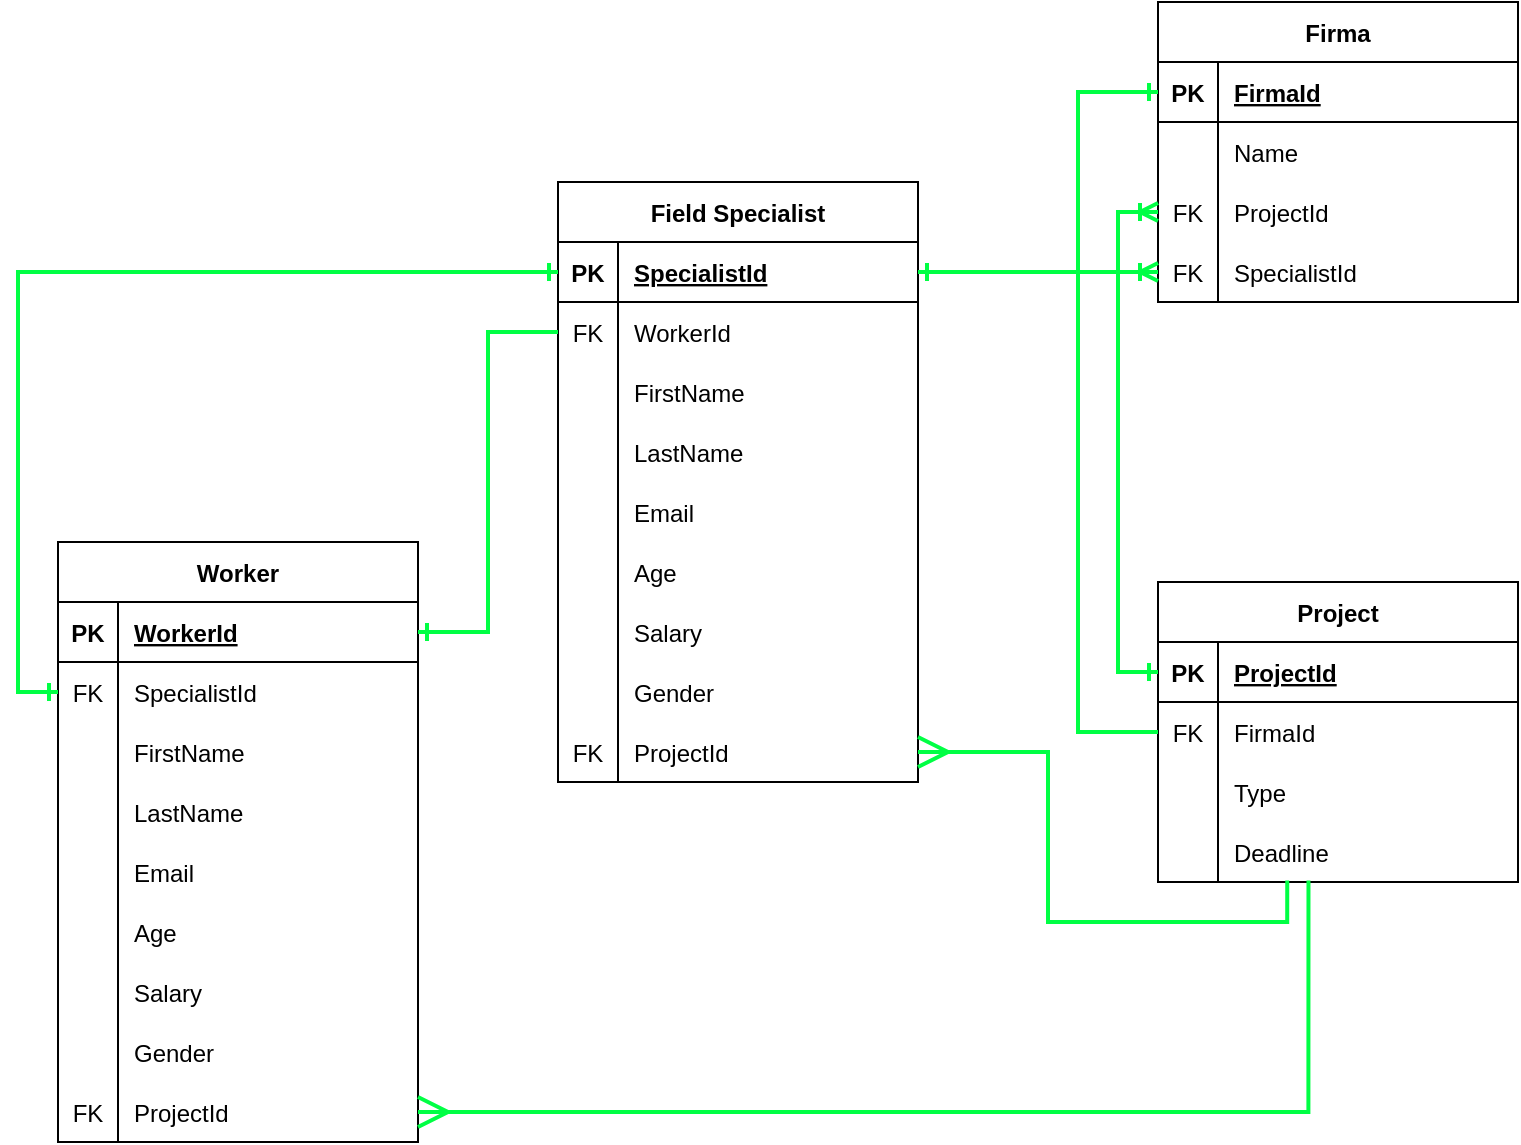 <mxfile version="20.8.5" type="device"><diagram id="kgpKYQtTHZ0yAKxKKP6v" name="Page-1"><mxGraphModel dx="1556" dy="2029" grid="1" gridSize="10" guides="1" tooltips="1" connect="1" arrows="1" fold="1" page="1" pageScale="1" pageWidth="850" pageHeight="1100" math="0" shadow="0"><root><mxCell id="0"/><mxCell id="1" parent="0"/><mxCell id="VW0OChvehP3xqlATkkfb-3" value="Project" style="shape=table;startSize=30;container=1;collapsible=1;childLayout=tableLayout;fixedRows=1;rowLines=0;fontStyle=1;align=center;resizeLast=1;" vertex="1" parent="1"><mxGeometry x="350" y="150" width="180" height="150" as="geometry"/></mxCell><mxCell id="VW0OChvehP3xqlATkkfb-4" value="" style="shape=tableRow;horizontal=0;startSize=0;swimlaneHead=0;swimlaneBody=0;fillColor=none;collapsible=0;dropTarget=0;points=[[0,0.5],[1,0.5]];portConstraint=eastwest;top=0;left=0;right=0;bottom=1;" vertex="1" parent="VW0OChvehP3xqlATkkfb-3"><mxGeometry y="30" width="180" height="30" as="geometry"/></mxCell><mxCell id="VW0OChvehP3xqlATkkfb-5" value="PK" style="shape=partialRectangle;connectable=0;fillColor=none;top=0;left=0;bottom=0;right=0;fontStyle=1;overflow=hidden;" vertex="1" parent="VW0OChvehP3xqlATkkfb-4"><mxGeometry width="30" height="30" as="geometry"><mxRectangle width="30" height="30" as="alternateBounds"/></mxGeometry></mxCell><mxCell id="VW0OChvehP3xqlATkkfb-6" value="ProjectId" style="shape=partialRectangle;connectable=0;fillColor=none;top=0;left=0;bottom=0;right=0;align=left;spacingLeft=6;fontStyle=5;overflow=hidden;" vertex="1" parent="VW0OChvehP3xqlATkkfb-4"><mxGeometry x="30" width="150" height="30" as="geometry"><mxRectangle width="150" height="30" as="alternateBounds"/></mxGeometry></mxCell><mxCell id="VW0OChvehP3xqlATkkfb-7" value="" style="shape=tableRow;horizontal=0;startSize=0;swimlaneHead=0;swimlaneBody=0;fillColor=none;collapsible=0;dropTarget=0;points=[[0,0.5],[1,0.5]];portConstraint=eastwest;top=0;left=0;right=0;bottom=0;" vertex="1" parent="VW0OChvehP3xqlATkkfb-3"><mxGeometry y="60" width="180" height="30" as="geometry"/></mxCell><mxCell id="VW0OChvehP3xqlATkkfb-8" value="FK" style="shape=partialRectangle;connectable=0;fillColor=none;top=0;left=0;bottom=0;right=0;editable=1;overflow=hidden;" vertex="1" parent="VW0OChvehP3xqlATkkfb-7"><mxGeometry width="30" height="30" as="geometry"><mxRectangle width="30" height="30" as="alternateBounds"/></mxGeometry></mxCell><mxCell id="VW0OChvehP3xqlATkkfb-9" value="FirmaId" style="shape=partialRectangle;connectable=0;fillColor=none;top=0;left=0;bottom=0;right=0;align=left;spacingLeft=6;overflow=hidden;" vertex="1" parent="VW0OChvehP3xqlATkkfb-7"><mxGeometry x="30" width="150" height="30" as="geometry"><mxRectangle width="150" height="30" as="alternateBounds"/></mxGeometry></mxCell><mxCell id="VW0OChvehP3xqlATkkfb-10" value="" style="shape=tableRow;horizontal=0;startSize=0;swimlaneHead=0;swimlaneBody=0;fillColor=none;collapsible=0;dropTarget=0;points=[[0,0.5],[1,0.5]];portConstraint=eastwest;top=0;left=0;right=0;bottom=0;" vertex="1" parent="VW0OChvehP3xqlATkkfb-3"><mxGeometry y="90" width="180" height="30" as="geometry"/></mxCell><mxCell id="VW0OChvehP3xqlATkkfb-11" value="" style="shape=partialRectangle;connectable=0;fillColor=none;top=0;left=0;bottom=0;right=0;editable=1;overflow=hidden;" vertex="1" parent="VW0OChvehP3xqlATkkfb-10"><mxGeometry width="30" height="30" as="geometry"><mxRectangle width="30" height="30" as="alternateBounds"/></mxGeometry></mxCell><mxCell id="VW0OChvehP3xqlATkkfb-12" value="Type" style="shape=partialRectangle;connectable=0;fillColor=none;top=0;left=0;bottom=0;right=0;align=left;spacingLeft=6;overflow=hidden;" vertex="1" parent="VW0OChvehP3xqlATkkfb-10"><mxGeometry x="30" width="150" height="30" as="geometry"><mxRectangle width="150" height="30" as="alternateBounds"/></mxGeometry></mxCell><mxCell id="VW0OChvehP3xqlATkkfb-13" value="" style="shape=tableRow;horizontal=0;startSize=0;swimlaneHead=0;swimlaneBody=0;fillColor=none;collapsible=0;dropTarget=0;points=[[0,0.5],[1,0.5]];portConstraint=eastwest;top=0;left=0;right=0;bottom=0;" vertex="1" parent="VW0OChvehP3xqlATkkfb-3"><mxGeometry y="120" width="180" height="30" as="geometry"/></mxCell><mxCell id="VW0OChvehP3xqlATkkfb-14" value="" style="shape=partialRectangle;connectable=0;fillColor=none;top=0;left=0;bottom=0;right=0;editable=1;overflow=hidden;" vertex="1" parent="VW0OChvehP3xqlATkkfb-13"><mxGeometry width="30" height="30" as="geometry"><mxRectangle width="30" height="30" as="alternateBounds"/></mxGeometry></mxCell><mxCell id="VW0OChvehP3xqlATkkfb-15" value="Deadline" style="shape=partialRectangle;connectable=0;fillColor=none;top=0;left=0;bottom=0;right=0;align=left;spacingLeft=6;overflow=hidden;" vertex="1" parent="VW0OChvehP3xqlATkkfb-13"><mxGeometry x="30" width="150" height="30" as="geometry"><mxRectangle width="150" height="30" as="alternateBounds"/></mxGeometry></mxCell><mxCell id="VW0OChvehP3xqlATkkfb-16" value="Field Specialist" style="shape=table;startSize=30;container=1;collapsible=1;childLayout=tableLayout;fixedRows=1;rowLines=0;fontStyle=1;align=center;resizeLast=1;" vertex="1" parent="1"><mxGeometry x="50" y="-50" width="180" height="300" as="geometry"/></mxCell><mxCell id="VW0OChvehP3xqlATkkfb-17" value="" style="shape=tableRow;horizontal=0;startSize=0;swimlaneHead=0;swimlaneBody=0;fillColor=none;collapsible=0;dropTarget=0;points=[[0,0.5],[1,0.5]];portConstraint=eastwest;top=0;left=0;right=0;bottom=1;" vertex="1" parent="VW0OChvehP3xqlATkkfb-16"><mxGeometry y="30" width="180" height="30" as="geometry"/></mxCell><mxCell id="VW0OChvehP3xqlATkkfb-18" value="PK" style="shape=partialRectangle;connectable=0;fillColor=none;top=0;left=0;bottom=0;right=0;fontStyle=1;overflow=hidden;" vertex="1" parent="VW0OChvehP3xqlATkkfb-17"><mxGeometry width="30" height="30" as="geometry"><mxRectangle width="30" height="30" as="alternateBounds"/></mxGeometry></mxCell><mxCell id="VW0OChvehP3xqlATkkfb-19" value="SpecialistId" style="shape=partialRectangle;connectable=0;fillColor=none;top=0;left=0;bottom=0;right=0;align=left;spacingLeft=6;fontStyle=5;overflow=hidden;" vertex="1" parent="VW0OChvehP3xqlATkkfb-17"><mxGeometry x="30" width="150" height="30" as="geometry"><mxRectangle width="150" height="30" as="alternateBounds"/></mxGeometry></mxCell><mxCell id="VW0OChvehP3xqlATkkfb-20" value="" style="shape=tableRow;horizontal=0;startSize=0;swimlaneHead=0;swimlaneBody=0;fillColor=none;collapsible=0;dropTarget=0;points=[[0,0.5],[1,0.5]];portConstraint=eastwest;top=0;left=0;right=0;bottom=0;" vertex="1" parent="VW0OChvehP3xqlATkkfb-16"><mxGeometry y="60" width="180" height="30" as="geometry"/></mxCell><mxCell id="VW0OChvehP3xqlATkkfb-21" value="FK" style="shape=partialRectangle;connectable=0;fillColor=none;top=0;left=0;bottom=0;right=0;editable=1;overflow=hidden;" vertex="1" parent="VW0OChvehP3xqlATkkfb-20"><mxGeometry width="30" height="30" as="geometry"><mxRectangle width="30" height="30" as="alternateBounds"/></mxGeometry></mxCell><mxCell id="VW0OChvehP3xqlATkkfb-22" value="WorkerId" style="shape=partialRectangle;connectable=0;fillColor=none;top=0;left=0;bottom=0;right=0;align=left;spacingLeft=6;overflow=hidden;" vertex="1" parent="VW0OChvehP3xqlATkkfb-20"><mxGeometry x="30" width="150" height="30" as="geometry"><mxRectangle width="150" height="30" as="alternateBounds"/></mxGeometry></mxCell><mxCell id="VW0OChvehP3xqlATkkfb-23" value="" style="shape=tableRow;horizontal=0;startSize=0;swimlaneHead=0;swimlaneBody=0;fillColor=none;collapsible=0;dropTarget=0;points=[[0,0.5],[1,0.5]];portConstraint=eastwest;top=0;left=0;right=0;bottom=0;" vertex="1" parent="VW0OChvehP3xqlATkkfb-16"><mxGeometry y="90" width="180" height="30" as="geometry"/></mxCell><mxCell id="VW0OChvehP3xqlATkkfb-24" value="" style="shape=partialRectangle;connectable=0;fillColor=none;top=0;left=0;bottom=0;right=0;editable=1;overflow=hidden;" vertex="1" parent="VW0OChvehP3xqlATkkfb-23"><mxGeometry width="30" height="30" as="geometry"><mxRectangle width="30" height="30" as="alternateBounds"/></mxGeometry></mxCell><mxCell id="VW0OChvehP3xqlATkkfb-25" value="FirstName" style="shape=partialRectangle;connectable=0;fillColor=none;top=0;left=0;bottom=0;right=0;align=left;spacingLeft=6;overflow=hidden;" vertex="1" parent="VW0OChvehP3xqlATkkfb-23"><mxGeometry x="30" width="150" height="30" as="geometry"><mxRectangle width="150" height="30" as="alternateBounds"/></mxGeometry></mxCell><mxCell id="VW0OChvehP3xqlATkkfb-26" value="" style="shape=tableRow;horizontal=0;startSize=0;swimlaneHead=0;swimlaneBody=0;fillColor=none;collapsible=0;dropTarget=0;points=[[0,0.5],[1,0.5]];portConstraint=eastwest;top=0;left=0;right=0;bottom=0;" vertex="1" parent="VW0OChvehP3xqlATkkfb-16"><mxGeometry y="120" width="180" height="30" as="geometry"/></mxCell><mxCell id="VW0OChvehP3xqlATkkfb-27" value="" style="shape=partialRectangle;connectable=0;fillColor=none;top=0;left=0;bottom=0;right=0;editable=1;overflow=hidden;" vertex="1" parent="VW0OChvehP3xqlATkkfb-26"><mxGeometry width="30" height="30" as="geometry"><mxRectangle width="30" height="30" as="alternateBounds"/></mxGeometry></mxCell><mxCell id="VW0OChvehP3xqlATkkfb-28" value="LastName" style="shape=partialRectangle;connectable=0;fillColor=none;top=0;left=0;bottom=0;right=0;align=left;spacingLeft=6;overflow=hidden;" vertex="1" parent="VW0OChvehP3xqlATkkfb-26"><mxGeometry x="30" width="150" height="30" as="geometry"><mxRectangle width="150" height="30" as="alternateBounds"/></mxGeometry></mxCell><mxCell id="VW0OChvehP3xqlATkkfb-74" value="" style="shape=tableRow;horizontal=0;startSize=0;swimlaneHead=0;swimlaneBody=0;fillColor=none;collapsible=0;dropTarget=0;points=[[0,0.5],[1,0.5]];portConstraint=eastwest;top=0;left=0;right=0;bottom=0;" vertex="1" parent="VW0OChvehP3xqlATkkfb-16"><mxGeometry y="150" width="180" height="30" as="geometry"/></mxCell><mxCell id="VW0OChvehP3xqlATkkfb-75" value="" style="shape=partialRectangle;connectable=0;fillColor=none;top=0;left=0;bottom=0;right=0;editable=1;overflow=hidden;" vertex="1" parent="VW0OChvehP3xqlATkkfb-74"><mxGeometry width="30" height="30" as="geometry"><mxRectangle width="30" height="30" as="alternateBounds"/></mxGeometry></mxCell><mxCell id="VW0OChvehP3xqlATkkfb-76" value="Email" style="shape=partialRectangle;connectable=0;fillColor=none;top=0;left=0;bottom=0;right=0;align=left;spacingLeft=6;overflow=hidden;" vertex="1" parent="VW0OChvehP3xqlATkkfb-74"><mxGeometry x="30" width="150" height="30" as="geometry"><mxRectangle width="150" height="30" as="alternateBounds"/></mxGeometry></mxCell><mxCell id="VW0OChvehP3xqlATkkfb-77" value="" style="shape=tableRow;horizontal=0;startSize=0;swimlaneHead=0;swimlaneBody=0;fillColor=none;collapsible=0;dropTarget=0;points=[[0,0.5],[1,0.5]];portConstraint=eastwest;top=0;left=0;right=0;bottom=0;" vertex="1" parent="VW0OChvehP3xqlATkkfb-16"><mxGeometry y="180" width="180" height="30" as="geometry"/></mxCell><mxCell id="VW0OChvehP3xqlATkkfb-78" value="" style="shape=partialRectangle;connectable=0;fillColor=none;top=0;left=0;bottom=0;right=0;editable=1;overflow=hidden;" vertex="1" parent="VW0OChvehP3xqlATkkfb-77"><mxGeometry width="30" height="30" as="geometry"><mxRectangle width="30" height="30" as="alternateBounds"/></mxGeometry></mxCell><mxCell id="VW0OChvehP3xqlATkkfb-79" value="Age" style="shape=partialRectangle;connectable=0;fillColor=none;top=0;left=0;bottom=0;right=0;align=left;spacingLeft=6;overflow=hidden;" vertex="1" parent="VW0OChvehP3xqlATkkfb-77"><mxGeometry x="30" width="150" height="30" as="geometry"><mxRectangle width="150" height="30" as="alternateBounds"/></mxGeometry></mxCell><mxCell id="VW0OChvehP3xqlATkkfb-80" value="" style="shape=tableRow;horizontal=0;startSize=0;swimlaneHead=0;swimlaneBody=0;fillColor=none;collapsible=0;dropTarget=0;points=[[0,0.5],[1,0.5]];portConstraint=eastwest;top=0;left=0;right=0;bottom=0;" vertex="1" parent="VW0OChvehP3xqlATkkfb-16"><mxGeometry y="210" width="180" height="30" as="geometry"/></mxCell><mxCell id="VW0OChvehP3xqlATkkfb-81" value="" style="shape=partialRectangle;connectable=0;fillColor=none;top=0;left=0;bottom=0;right=0;editable=1;overflow=hidden;" vertex="1" parent="VW0OChvehP3xqlATkkfb-80"><mxGeometry width="30" height="30" as="geometry"><mxRectangle width="30" height="30" as="alternateBounds"/></mxGeometry></mxCell><mxCell id="VW0OChvehP3xqlATkkfb-82" value="Salary" style="shape=partialRectangle;connectable=0;fillColor=none;top=0;left=0;bottom=0;right=0;align=left;spacingLeft=6;overflow=hidden;" vertex="1" parent="VW0OChvehP3xqlATkkfb-80"><mxGeometry x="30" width="150" height="30" as="geometry"><mxRectangle width="150" height="30" as="alternateBounds"/></mxGeometry></mxCell><mxCell id="VW0OChvehP3xqlATkkfb-83" value="" style="shape=tableRow;horizontal=0;startSize=0;swimlaneHead=0;swimlaneBody=0;fillColor=none;collapsible=0;dropTarget=0;points=[[0,0.5],[1,0.5]];portConstraint=eastwest;top=0;left=0;right=0;bottom=0;" vertex="1" parent="VW0OChvehP3xqlATkkfb-16"><mxGeometry y="240" width="180" height="30" as="geometry"/></mxCell><mxCell id="VW0OChvehP3xqlATkkfb-84" value="" style="shape=partialRectangle;connectable=0;fillColor=none;top=0;left=0;bottom=0;right=0;editable=1;overflow=hidden;" vertex="1" parent="VW0OChvehP3xqlATkkfb-83"><mxGeometry width="30" height="30" as="geometry"><mxRectangle width="30" height="30" as="alternateBounds"/></mxGeometry></mxCell><mxCell id="VW0OChvehP3xqlATkkfb-85" value="Gender" style="shape=partialRectangle;connectable=0;fillColor=none;top=0;left=0;bottom=0;right=0;align=left;spacingLeft=6;overflow=hidden;" vertex="1" parent="VW0OChvehP3xqlATkkfb-83"><mxGeometry x="30" width="150" height="30" as="geometry"><mxRectangle width="150" height="30" as="alternateBounds"/></mxGeometry></mxCell><mxCell id="VW0OChvehP3xqlATkkfb-95" value="" style="shape=tableRow;horizontal=0;startSize=0;swimlaneHead=0;swimlaneBody=0;fillColor=none;collapsible=0;dropTarget=0;points=[[0,0.5],[1,0.5]];portConstraint=eastwest;top=0;left=0;right=0;bottom=0;" vertex="1" parent="VW0OChvehP3xqlATkkfb-16"><mxGeometry y="270" width="180" height="30" as="geometry"/></mxCell><mxCell id="VW0OChvehP3xqlATkkfb-96" value="FK" style="shape=partialRectangle;connectable=0;fillColor=none;top=0;left=0;bottom=0;right=0;editable=1;overflow=hidden;" vertex="1" parent="VW0OChvehP3xqlATkkfb-95"><mxGeometry width="30" height="30" as="geometry"><mxRectangle width="30" height="30" as="alternateBounds"/></mxGeometry></mxCell><mxCell id="VW0OChvehP3xqlATkkfb-97" value="ProjectId" style="shape=partialRectangle;connectable=0;fillColor=none;top=0;left=0;bottom=0;right=0;align=left;spacingLeft=6;overflow=hidden;" vertex="1" parent="VW0OChvehP3xqlATkkfb-95"><mxGeometry x="30" width="150" height="30" as="geometry"><mxRectangle width="150" height="30" as="alternateBounds"/></mxGeometry></mxCell><mxCell id="VW0OChvehP3xqlATkkfb-29" value="Worker" style="shape=table;startSize=30;container=1;collapsible=1;childLayout=tableLayout;fixedRows=1;rowLines=0;fontStyle=1;align=center;resizeLast=1;" vertex="1" parent="1"><mxGeometry x="-200" y="130" width="180" height="300" as="geometry"/></mxCell><mxCell id="VW0OChvehP3xqlATkkfb-30" value="" style="shape=tableRow;horizontal=0;startSize=0;swimlaneHead=0;swimlaneBody=0;fillColor=none;collapsible=0;dropTarget=0;points=[[0,0.5],[1,0.5]];portConstraint=eastwest;top=0;left=0;right=0;bottom=1;" vertex="1" parent="VW0OChvehP3xqlATkkfb-29"><mxGeometry y="30" width="180" height="30" as="geometry"/></mxCell><mxCell id="VW0OChvehP3xqlATkkfb-31" value="PK" style="shape=partialRectangle;connectable=0;fillColor=none;top=0;left=0;bottom=0;right=0;fontStyle=1;overflow=hidden;" vertex="1" parent="VW0OChvehP3xqlATkkfb-30"><mxGeometry width="30" height="30" as="geometry"><mxRectangle width="30" height="30" as="alternateBounds"/></mxGeometry></mxCell><mxCell id="VW0OChvehP3xqlATkkfb-32" value="WorkerId" style="shape=partialRectangle;connectable=0;fillColor=none;top=0;left=0;bottom=0;right=0;align=left;spacingLeft=6;fontStyle=5;overflow=hidden;" vertex="1" parent="VW0OChvehP3xqlATkkfb-30"><mxGeometry x="30" width="150" height="30" as="geometry"><mxRectangle width="150" height="30" as="alternateBounds"/></mxGeometry></mxCell><mxCell id="VW0OChvehP3xqlATkkfb-33" value="" style="shape=tableRow;horizontal=0;startSize=0;swimlaneHead=0;swimlaneBody=0;fillColor=none;collapsible=0;dropTarget=0;points=[[0,0.5],[1,0.5]];portConstraint=eastwest;top=0;left=0;right=0;bottom=0;" vertex="1" parent="VW0OChvehP3xqlATkkfb-29"><mxGeometry y="60" width="180" height="30" as="geometry"/></mxCell><mxCell id="VW0OChvehP3xqlATkkfb-34" value="FK" style="shape=partialRectangle;connectable=0;fillColor=none;top=0;left=0;bottom=0;right=0;editable=1;overflow=hidden;" vertex="1" parent="VW0OChvehP3xqlATkkfb-33"><mxGeometry width="30" height="30" as="geometry"><mxRectangle width="30" height="30" as="alternateBounds"/></mxGeometry></mxCell><mxCell id="VW0OChvehP3xqlATkkfb-35" value="SpecialistId" style="shape=partialRectangle;connectable=0;fillColor=none;top=0;left=0;bottom=0;right=0;align=left;spacingLeft=6;overflow=hidden;" vertex="1" parent="VW0OChvehP3xqlATkkfb-33"><mxGeometry x="30" width="150" height="30" as="geometry"><mxRectangle width="150" height="30" as="alternateBounds"/></mxGeometry></mxCell><mxCell id="VW0OChvehP3xqlATkkfb-36" value="" style="shape=tableRow;horizontal=0;startSize=0;swimlaneHead=0;swimlaneBody=0;fillColor=none;collapsible=0;dropTarget=0;points=[[0,0.5],[1,0.5]];portConstraint=eastwest;top=0;left=0;right=0;bottom=0;" vertex="1" parent="VW0OChvehP3xqlATkkfb-29"><mxGeometry y="90" width="180" height="30" as="geometry"/></mxCell><mxCell id="VW0OChvehP3xqlATkkfb-37" value="" style="shape=partialRectangle;connectable=0;fillColor=none;top=0;left=0;bottom=0;right=0;editable=1;overflow=hidden;" vertex="1" parent="VW0OChvehP3xqlATkkfb-36"><mxGeometry width="30" height="30" as="geometry"><mxRectangle width="30" height="30" as="alternateBounds"/></mxGeometry></mxCell><mxCell id="VW0OChvehP3xqlATkkfb-38" value="FirstName" style="shape=partialRectangle;connectable=0;fillColor=none;top=0;left=0;bottom=0;right=0;align=left;spacingLeft=6;overflow=hidden;" vertex="1" parent="VW0OChvehP3xqlATkkfb-36"><mxGeometry x="30" width="150" height="30" as="geometry"><mxRectangle width="150" height="30" as="alternateBounds"/></mxGeometry></mxCell><mxCell id="VW0OChvehP3xqlATkkfb-39" value="" style="shape=tableRow;horizontal=0;startSize=0;swimlaneHead=0;swimlaneBody=0;fillColor=none;collapsible=0;dropTarget=0;points=[[0,0.5],[1,0.5]];portConstraint=eastwest;top=0;left=0;right=0;bottom=0;" vertex="1" parent="VW0OChvehP3xqlATkkfb-29"><mxGeometry y="120" width="180" height="30" as="geometry"/></mxCell><mxCell id="VW0OChvehP3xqlATkkfb-40" value="" style="shape=partialRectangle;connectable=0;fillColor=none;top=0;left=0;bottom=0;right=0;editable=1;overflow=hidden;" vertex="1" parent="VW0OChvehP3xqlATkkfb-39"><mxGeometry width="30" height="30" as="geometry"><mxRectangle width="30" height="30" as="alternateBounds"/></mxGeometry></mxCell><mxCell id="VW0OChvehP3xqlATkkfb-41" value="LastName" style="shape=partialRectangle;connectable=0;fillColor=none;top=0;left=0;bottom=0;right=0;align=left;spacingLeft=6;overflow=hidden;" vertex="1" parent="VW0OChvehP3xqlATkkfb-39"><mxGeometry x="30" width="150" height="30" as="geometry"><mxRectangle width="150" height="30" as="alternateBounds"/></mxGeometry></mxCell><mxCell id="VW0OChvehP3xqlATkkfb-58" value="" style="shape=tableRow;horizontal=0;startSize=0;swimlaneHead=0;swimlaneBody=0;fillColor=none;collapsible=0;dropTarget=0;points=[[0,0.5],[1,0.5]];portConstraint=eastwest;top=0;left=0;right=0;bottom=0;" vertex="1" parent="VW0OChvehP3xqlATkkfb-29"><mxGeometry y="150" width="180" height="30" as="geometry"/></mxCell><mxCell id="VW0OChvehP3xqlATkkfb-59" value="" style="shape=partialRectangle;connectable=0;fillColor=none;top=0;left=0;bottom=0;right=0;editable=1;overflow=hidden;" vertex="1" parent="VW0OChvehP3xqlATkkfb-58"><mxGeometry width="30" height="30" as="geometry"><mxRectangle width="30" height="30" as="alternateBounds"/></mxGeometry></mxCell><mxCell id="VW0OChvehP3xqlATkkfb-60" value="Email" style="shape=partialRectangle;connectable=0;fillColor=none;top=0;left=0;bottom=0;right=0;align=left;spacingLeft=6;overflow=hidden;" vertex="1" parent="VW0OChvehP3xqlATkkfb-58"><mxGeometry x="30" width="150" height="30" as="geometry"><mxRectangle width="150" height="30" as="alternateBounds"/></mxGeometry></mxCell><mxCell id="VW0OChvehP3xqlATkkfb-61" value="" style="shape=tableRow;horizontal=0;startSize=0;swimlaneHead=0;swimlaneBody=0;fillColor=none;collapsible=0;dropTarget=0;points=[[0,0.5],[1,0.5]];portConstraint=eastwest;top=0;left=0;right=0;bottom=0;" vertex="1" parent="VW0OChvehP3xqlATkkfb-29"><mxGeometry y="180" width="180" height="30" as="geometry"/></mxCell><mxCell id="VW0OChvehP3xqlATkkfb-62" value="" style="shape=partialRectangle;connectable=0;fillColor=none;top=0;left=0;bottom=0;right=0;editable=1;overflow=hidden;" vertex="1" parent="VW0OChvehP3xqlATkkfb-61"><mxGeometry width="30" height="30" as="geometry"><mxRectangle width="30" height="30" as="alternateBounds"/></mxGeometry></mxCell><mxCell id="VW0OChvehP3xqlATkkfb-63" value="Age" style="shape=partialRectangle;connectable=0;fillColor=none;top=0;left=0;bottom=0;right=0;align=left;spacingLeft=6;overflow=hidden;" vertex="1" parent="VW0OChvehP3xqlATkkfb-61"><mxGeometry x="30" width="150" height="30" as="geometry"><mxRectangle width="150" height="30" as="alternateBounds"/></mxGeometry></mxCell><mxCell id="VW0OChvehP3xqlATkkfb-68" value="" style="shape=tableRow;horizontal=0;startSize=0;swimlaneHead=0;swimlaneBody=0;fillColor=none;collapsible=0;dropTarget=0;points=[[0,0.5],[1,0.5]];portConstraint=eastwest;top=0;left=0;right=0;bottom=0;" vertex="1" parent="VW0OChvehP3xqlATkkfb-29"><mxGeometry y="210" width="180" height="30" as="geometry"/></mxCell><mxCell id="VW0OChvehP3xqlATkkfb-69" value="" style="shape=partialRectangle;connectable=0;fillColor=none;top=0;left=0;bottom=0;right=0;editable=1;overflow=hidden;" vertex="1" parent="VW0OChvehP3xqlATkkfb-68"><mxGeometry width="30" height="30" as="geometry"><mxRectangle width="30" height="30" as="alternateBounds"/></mxGeometry></mxCell><mxCell id="VW0OChvehP3xqlATkkfb-70" value="Salary" style="shape=partialRectangle;connectable=0;fillColor=none;top=0;left=0;bottom=0;right=0;align=left;spacingLeft=6;overflow=hidden;" vertex="1" parent="VW0OChvehP3xqlATkkfb-68"><mxGeometry x="30" width="150" height="30" as="geometry"><mxRectangle width="150" height="30" as="alternateBounds"/></mxGeometry></mxCell><mxCell id="VW0OChvehP3xqlATkkfb-71" value="" style="shape=tableRow;horizontal=0;startSize=0;swimlaneHead=0;swimlaneBody=0;fillColor=none;collapsible=0;dropTarget=0;points=[[0,0.5],[1,0.5]];portConstraint=eastwest;top=0;left=0;right=0;bottom=0;" vertex="1" parent="VW0OChvehP3xqlATkkfb-29"><mxGeometry y="240" width="180" height="30" as="geometry"/></mxCell><mxCell id="VW0OChvehP3xqlATkkfb-72" value="" style="shape=partialRectangle;connectable=0;fillColor=none;top=0;left=0;bottom=0;right=0;editable=1;overflow=hidden;" vertex="1" parent="VW0OChvehP3xqlATkkfb-71"><mxGeometry width="30" height="30" as="geometry"><mxRectangle width="30" height="30" as="alternateBounds"/></mxGeometry></mxCell><mxCell id="VW0OChvehP3xqlATkkfb-73" value="Gender" style="shape=partialRectangle;connectable=0;fillColor=none;top=0;left=0;bottom=0;right=0;align=left;spacingLeft=6;overflow=hidden;" vertex="1" parent="VW0OChvehP3xqlATkkfb-71"><mxGeometry x="30" width="150" height="30" as="geometry"><mxRectangle width="150" height="30" as="alternateBounds"/></mxGeometry></mxCell><mxCell id="VW0OChvehP3xqlATkkfb-92" value="" style="shape=tableRow;horizontal=0;startSize=0;swimlaneHead=0;swimlaneBody=0;fillColor=none;collapsible=0;dropTarget=0;points=[[0,0.5],[1,0.5]];portConstraint=eastwest;top=0;left=0;right=0;bottom=0;" vertex="1" parent="VW0OChvehP3xqlATkkfb-29"><mxGeometry y="270" width="180" height="30" as="geometry"/></mxCell><mxCell id="VW0OChvehP3xqlATkkfb-93" value="FK" style="shape=partialRectangle;connectable=0;fillColor=none;top=0;left=0;bottom=0;right=0;editable=1;overflow=hidden;" vertex="1" parent="VW0OChvehP3xqlATkkfb-92"><mxGeometry width="30" height="30" as="geometry"><mxRectangle width="30" height="30" as="alternateBounds"/></mxGeometry></mxCell><mxCell id="VW0OChvehP3xqlATkkfb-94" value="ProjectId" style="shape=partialRectangle;connectable=0;fillColor=none;top=0;left=0;bottom=0;right=0;align=left;spacingLeft=6;overflow=hidden;" vertex="1" parent="VW0OChvehP3xqlATkkfb-92"><mxGeometry x="30" width="150" height="30" as="geometry"><mxRectangle width="150" height="30" as="alternateBounds"/></mxGeometry></mxCell><mxCell id="VW0OChvehP3xqlATkkfb-42" value="Firma" style="shape=table;startSize=30;container=1;collapsible=1;childLayout=tableLayout;fixedRows=1;rowLines=0;fontStyle=1;align=center;resizeLast=1;" vertex="1" parent="1"><mxGeometry x="350" y="-140" width="180" height="150" as="geometry"/></mxCell><mxCell id="VW0OChvehP3xqlATkkfb-43" value="" style="shape=tableRow;horizontal=0;startSize=0;swimlaneHead=0;swimlaneBody=0;fillColor=none;collapsible=0;dropTarget=0;points=[[0,0.5],[1,0.5]];portConstraint=eastwest;top=0;left=0;right=0;bottom=1;" vertex="1" parent="VW0OChvehP3xqlATkkfb-42"><mxGeometry y="30" width="180" height="30" as="geometry"/></mxCell><mxCell id="VW0OChvehP3xqlATkkfb-44" value="PK" style="shape=partialRectangle;connectable=0;fillColor=none;top=0;left=0;bottom=0;right=0;fontStyle=1;overflow=hidden;" vertex="1" parent="VW0OChvehP3xqlATkkfb-43"><mxGeometry width="30" height="30" as="geometry"><mxRectangle width="30" height="30" as="alternateBounds"/></mxGeometry></mxCell><mxCell id="VW0OChvehP3xqlATkkfb-45" value="FirmaId" style="shape=partialRectangle;connectable=0;fillColor=none;top=0;left=0;bottom=0;right=0;align=left;spacingLeft=6;fontStyle=5;overflow=hidden;" vertex="1" parent="VW0OChvehP3xqlATkkfb-43"><mxGeometry x="30" width="150" height="30" as="geometry"><mxRectangle width="150" height="30" as="alternateBounds"/></mxGeometry></mxCell><mxCell id="VW0OChvehP3xqlATkkfb-46" value="" style="shape=tableRow;horizontal=0;startSize=0;swimlaneHead=0;swimlaneBody=0;fillColor=none;collapsible=0;dropTarget=0;points=[[0,0.5],[1,0.5]];portConstraint=eastwest;top=0;left=0;right=0;bottom=0;" vertex="1" parent="VW0OChvehP3xqlATkkfb-42"><mxGeometry y="60" width="180" height="30" as="geometry"/></mxCell><mxCell id="VW0OChvehP3xqlATkkfb-47" value="" style="shape=partialRectangle;connectable=0;fillColor=none;top=0;left=0;bottom=0;right=0;editable=1;overflow=hidden;" vertex="1" parent="VW0OChvehP3xqlATkkfb-46"><mxGeometry width="30" height="30" as="geometry"><mxRectangle width="30" height="30" as="alternateBounds"/></mxGeometry></mxCell><mxCell id="VW0OChvehP3xqlATkkfb-48" value="Name" style="shape=partialRectangle;connectable=0;fillColor=none;top=0;left=0;bottom=0;right=0;align=left;spacingLeft=6;overflow=hidden;" vertex="1" parent="VW0OChvehP3xqlATkkfb-46"><mxGeometry x="30" width="150" height="30" as="geometry"><mxRectangle width="150" height="30" as="alternateBounds"/></mxGeometry></mxCell><mxCell id="VW0OChvehP3xqlATkkfb-49" value="" style="shape=tableRow;horizontal=0;startSize=0;swimlaneHead=0;swimlaneBody=0;fillColor=none;collapsible=0;dropTarget=0;points=[[0,0.5],[1,0.5]];portConstraint=eastwest;top=0;left=0;right=0;bottom=0;" vertex="1" parent="VW0OChvehP3xqlATkkfb-42"><mxGeometry y="90" width="180" height="30" as="geometry"/></mxCell><mxCell id="VW0OChvehP3xqlATkkfb-50" value="FK" style="shape=partialRectangle;connectable=0;fillColor=none;top=0;left=0;bottom=0;right=0;editable=1;overflow=hidden;" vertex="1" parent="VW0OChvehP3xqlATkkfb-49"><mxGeometry width="30" height="30" as="geometry"><mxRectangle width="30" height="30" as="alternateBounds"/></mxGeometry></mxCell><mxCell id="VW0OChvehP3xqlATkkfb-51" value="ProjectId" style="shape=partialRectangle;connectable=0;fillColor=none;top=0;left=0;bottom=0;right=0;align=left;spacingLeft=6;overflow=hidden;" vertex="1" parent="VW0OChvehP3xqlATkkfb-49"><mxGeometry x="30" width="150" height="30" as="geometry"><mxRectangle width="150" height="30" as="alternateBounds"/></mxGeometry></mxCell><mxCell id="VW0OChvehP3xqlATkkfb-52" value="" style="shape=tableRow;horizontal=0;startSize=0;swimlaneHead=0;swimlaneBody=0;fillColor=none;collapsible=0;dropTarget=0;points=[[0,0.5],[1,0.5]];portConstraint=eastwest;top=0;left=0;right=0;bottom=0;" vertex="1" parent="VW0OChvehP3xqlATkkfb-42"><mxGeometry y="120" width="180" height="30" as="geometry"/></mxCell><mxCell id="VW0OChvehP3xqlATkkfb-53" value="FK" style="shape=partialRectangle;connectable=0;fillColor=none;top=0;left=0;bottom=0;right=0;editable=1;overflow=hidden;" vertex="1" parent="VW0OChvehP3xqlATkkfb-52"><mxGeometry width="30" height="30" as="geometry"><mxRectangle width="30" height="30" as="alternateBounds"/></mxGeometry></mxCell><mxCell id="VW0OChvehP3xqlATkkfb-54" value="SpecialistId" style="shape=partialRectangle;connectable=0;fillColor=none;top=0;left=0;bottom=0;right=0;align=left;spacingLeft=6;overflow=hidden;" vertex="1" parent="VW0OChvehP3xqlATkkfb-52"><mxGeometry x="30" width="150" height="30" as="geometry"><mxRectangle width="150" height="30" as="alternateBounds"/></mxGeometry></mxCell><mxCell id="VW0OChvehP3xqlATkkfb-87" style="edgeStyle=orthogonalEdgeStyle;rounded=0;orthogonalLoop=1;jettySize=auto;html=1;exitX=0;exitY=0.5;exitDx=0;exitDy=0;entryX=0;entryY=0.5;entryDx=0;entryDy=0;strokeWidth=2;strokeColor=#00FF44;endArrow=ERone;endFill=0;startArrow=ERoneToMany;startFill=0;" edge="1" parent="1" source="VW0OChvehP3xqlATkkfb-49" target="VW0OChvehP3xqlATkkfb-4"><mxGeometry relative="1" as="geometry"/></mxCell><mxCell id="VW0OChvehP3xqlATkkfb-88" style="edgeStyle=orthogonalEdgeStyle;rounded=0;orthogonalLoop=1;jettySize=auto;html=1;exitX=0;exitY=0.5;exitDx=0;exitDy=0;entryX=1;entryY=0.5;entryDx=0;entryDy=0;strokeColor=#00FF44;strokeWidth=2;startArrow=ERoneToMany;startFill=0;endArrow=ERone;endFill=0;" edge="1" parent="1" source="VW0OChvehP3xqlATkkfb-52" target="VW0OChvehP3xqlATkkfb-17"><mxGeometry relative="1" as="geometry"/></mxCell><mxCell id="VW0OChvehP3xqlATkkfb-89" style="edgeStyle=orthogonalEdgeStyle;rounded=0;orthogonalLoop=1;jettySize=auto;html=1;exitX=1;exitY=0.5;exitDx=0;exitDy=0;entryX=0;entryY=0.5;entryDx=0;entryDy=0;strokeColor=#00FF44;strokeWidth=2;startArrow=ERone;startFill=0;endArrow=none;endFill=0;" edge="1" parent="1" source="VW0OChvehP3xqlATkkfb-30" target="VW0OChvehP3xqlATkkfb-20"><mxGeometry relative="1" as="geometry"/></mxCell><mxCell id="VW0OChvehP3xqlATkkfb-90" style="edgeStyle=orthogonalEdgeStyle;rounded=0;orthogonalLoop=1;jettySize=auto;html=1;exitX=0;exitY=0.5;exitDx=0;exitDy=0;entryX=0;entryY=0.5;entryDx=0;entryDy=0;strokeColor=#00FF44;strokeWidth=2;startArrow=ERone;startFill=0;endArrow=ERone;endFill=0;" edge="1" parent="1" source="VW0OChvehP3xqlATkkfb-17" target="VW0OChvehP3xqlATkkfb-33"><mxGeometry relative="1" as="geometry"/></mxCell><mxCell id="VW0OChvehP3xqlATkkfb-91" style="edgeStyle=orthogonalEdgeStyle;rounded=0;orthogonalLoop=1;jettySize=auto;html=1;exitX=0;exitY=0.5;exitDx=0;exitDy=0;entryX=0;entryY=0.5;entryDx=0;entryDy=0;strokeColor=#00FF44;strokeWidth=2;startArrow=none;startFill=0;endArrow=ERone;endFill=0;" edge="1" parent="1" source="VW0OChvehP3xqlATkkfb-7" target="VW0OChvehP3xqlATkkfb-43"><mxGeometry relative="1" as="geometry"><Array as="points"><mxPoint x="310" y="225"/><mxPoint x="310" y="-95"/></Array></mxGeometry></mxCell><mxCell id="VW0OChvehP3xqlATkkfb-98" style="edgeStyle=orthogonalEdgeStyle;rounded=0;orthogonalLoop=1;jettySize=auto;html=1;exitX=1;exitY=0.5;exitDx=0;exitDy=0;entryX=0.359;entryY=0.975;entryDx=0;entryDy=0;entryPerimeter=0;strokeColor=#00FF44;strokeWidth=2;startArrow=ERmany;startFill=0;endArrow=none;endFill=0;targetPerimeterSpacing=0;sourcePerimeterSpacing=0;startSize=12;" edge="1" parent="1" source="VW0OChvehP3xqlATkkfb-95" target="VW0OChvehP3xqlATkkfb-13"><mxGeometry relative="1" as="geometry"/></mxCell><mxCell id="VW0OChvehP3xqlATkkfb-99" style="edgeStyle=orthogonalEdgeStyle;rounded=0;orthogonalLoop=1;jettySize=auto;html=1;exitX=1;exitY=0.5;exitDx=0;exitDy=0;entryX=0.418;entryY=0.975;entryDx=0;entryDy=0;entryPerimeter=0;strokeColor=#00FF44;strokeWidth=2;startArrow=ERmany;startFill=0;endArrow=none;endFill=0;startSize=12;sourcePerimeterSpacing=0;targetPerimeterSpacing=0;" edge="1" parent="1" source="VW0OChvehP3xqlATkkfb-92" target="VW0OChvehP3xqlATkkfb-13"><mxGeometry relative="1" as="geometry"/></mxCell></root></mxGraphModel></diagram></mxfile>